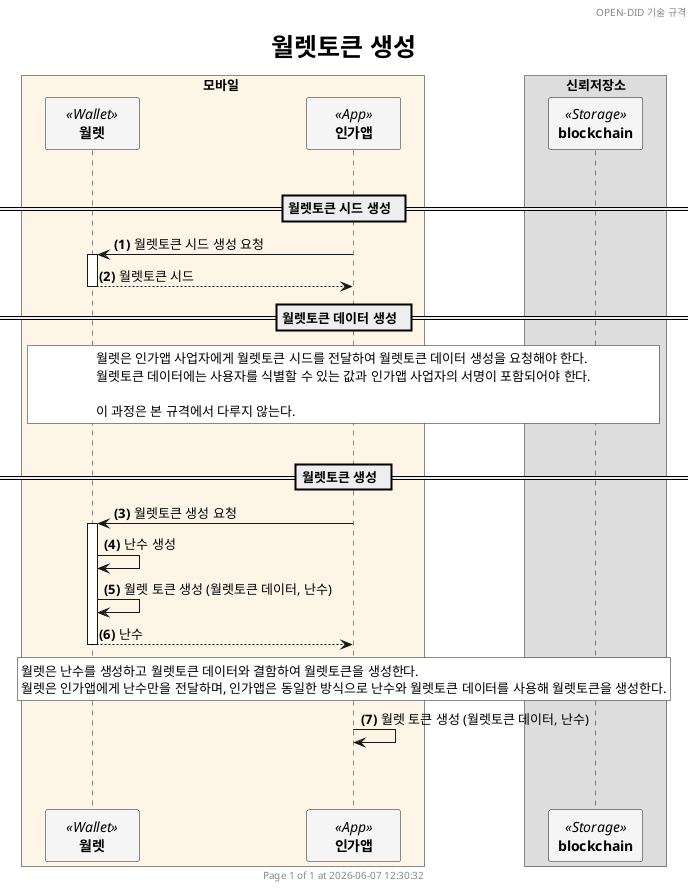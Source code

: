 @startuml issue_wallet_token_simple_ko

'- - - - - - - - - - - - - - - - - - - - - - - - - - - - - - - - - - - - - - - - - - - - - - - - - - - - - - - - - - -
' 설정
'- - - - - - - - - - - - - - - - - - - - - - - - - - - - - - - - - - - - - - - - - - - - - - - - - - - - - - - - - - -
'=== Header and Footer ===
header OPEN-DID 기술 규격
footer
  	Page %page% of %lastpage% at %date("yyyy-MM-dd hh:mm:ss")
end footer

'=== 제목 ===
title
	<size:25>월렛토큰 생성</size>
end title

'=== 옵션 ===
autonumber "<b>(#)</b>"

'=== Panticipants ===
skinparam ParticipantPadding 20
skinparam BoxPadding 20
skinparam MaxMessageSize 500
skinparam MinClassWidth 80

box 모바일 #OldLace
    participant "**월렛**" as WALLET <<Wallet>> #WhiteSmoke
    participant "**인가앱**" as CA <<App>> #WhiteSmoke    
end box

box 신뢰저장소
    participant "**blockchain**" as BC <<Storage>> #WhiteSmoke
end box 

'- - - - - - - - - - - - - - - - - - - - - - - - - - - - - - - - - - - - - - - - - - - - - - - - - - - - - - - - - - -
' 상수
'- - - - - - - - - - - - - - - - - - - - - - - - - - - - - - - - - - - - - - - - - - - - - - - - - - - - - - - - - - -
!$refdoc = "별도 문서 참조"
!$doc = "데이터명세 문서 참조"

'- - - - - - - - - - - - - - - - - - - - - - - - - - - - - - - - - - - - - - - - - - - - - - - - - - - - - - - - - - -
' 내용
'- - - - - - - - - - - - - - - - - - - - - - - - - - - - - - - - - - - - - - - - - - - - - - - - - - - - - - - - - - -
|||

== 월렛토큰 시드 생성  ==

CA -> WALLET++ : 월렛토큰 시드 생성 요청
WALLET --> CA--: 월렛토큰 시드

== 월렛토큰 데이터 생성  ==

rnote across #white
    월렛은 인가앱 사업자에게 월렛토큰 시드를 전달하여 월렛토큰 데이터 생성을 요청해야 한다.
    월렛토큰 데이터에는 사용자를 식별할 수 있는 값과 인가앱 사업자의 서명이 포함되어야 한다.

    이 과정은 본 규격에서 다루지 않는다.
end note

|||
== 월렛토큰 생성  ==
CA -> WALLET++ : 월렛토큰 생성 요청
WALLET -> WALLET: 난수 생성
WALLET -> WALLET: 월렛 토큰 생성 (월렛토큰 데이터, 난수)
WALLET --> CA--: 난수

rnote across #white
    월렛은 난수를 생성하고 월렛토큰 데이터와 결함하여 월렛토큰을 생성한다.
    월렛은 인가앱에게 난수만을 전달하며, 인가앱은 동일한 방식으로 난수와 월렛토큰 데이터를 사용해 월렛토큰을 생성한다.
end note

CA -> CA: 월렛 토큰 생성 (월렛토큰 데이터, 난수)

|||
|||
@enduml

